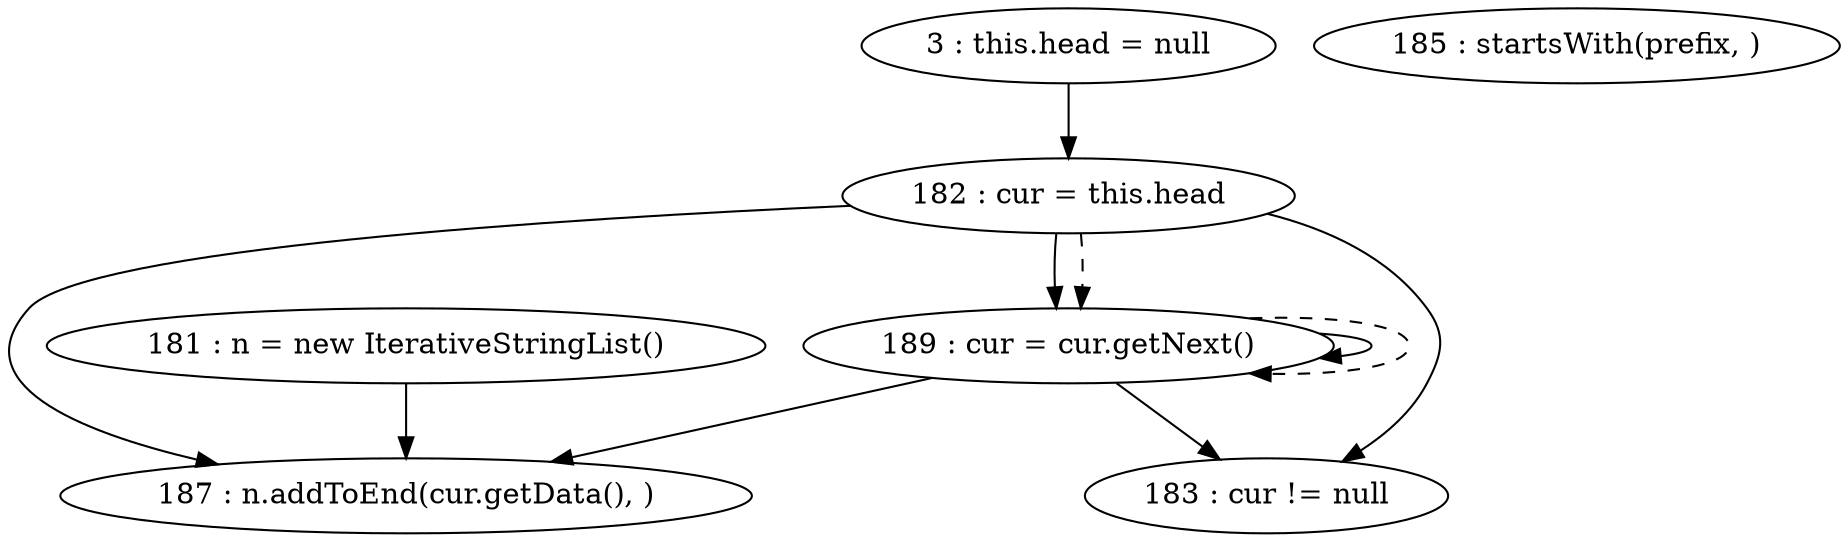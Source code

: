 digraph G {
"3 : this.head = null"
"3 : this.head = null" -> "182 : cur = this.head"
"181 : n = new IterativeStringList()"
"181 : n = new IterativeStringList()" -> "187 : n.addToEnd(cur.getData(), )"
"182 : cur = this.head"
"182 : cur = this.head" -> "189 : cur = cur.getNext()"
"182 : cur = this.head" -> "183 : cur != null"
"182 : cur = this.head" -> "187 : n.addToEnd(cur.getData(), )"
"182 : cur = this.head" -> "189 : cur = cur.getNext()" [style=dashed]
"183 : cur != null"
"185 : startsWith(prefix, )"
"187 : n.addToEnd(cur.getData(), )"
"189 : cur = cur.getNext()"
"189 : cur = cur.getNext()" -> "189 : cur = cur.getNext()"
"189 : cur = cur.getNext()" -> "183 : cur != null"
"189 : cur = cur.getNext()" -> "187 : n.addToEnd(cur.getData(), )"
"189 : cur = cur.getNext()" -> "189 : cur = cur.getNext()" [style=dashed]
"183 : cur != null"
}